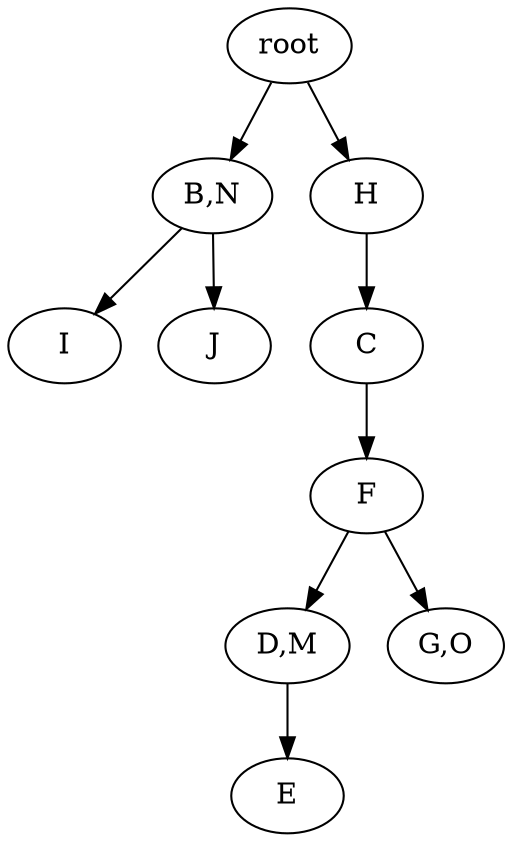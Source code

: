 strict digraph G {
	graph [name=G];
	0	 [label=root];
	4	 [label="B,N"];
	0 -> 4;
	1	 [label=H];
	0 -> 1;
	6	 [label=I];
	4 -> 6;
	5	 [label=J];
	4 -> 5;
	2	 [label=C];
	7	 [label=F];
	2 -> 7;
	9	 [label="D,M"];
	10	 [label=E];
	9 -> 10;
	7 -> 9;
	8	 [label="G,O"];
	7 -> 8;
	1 -> 2;
}
